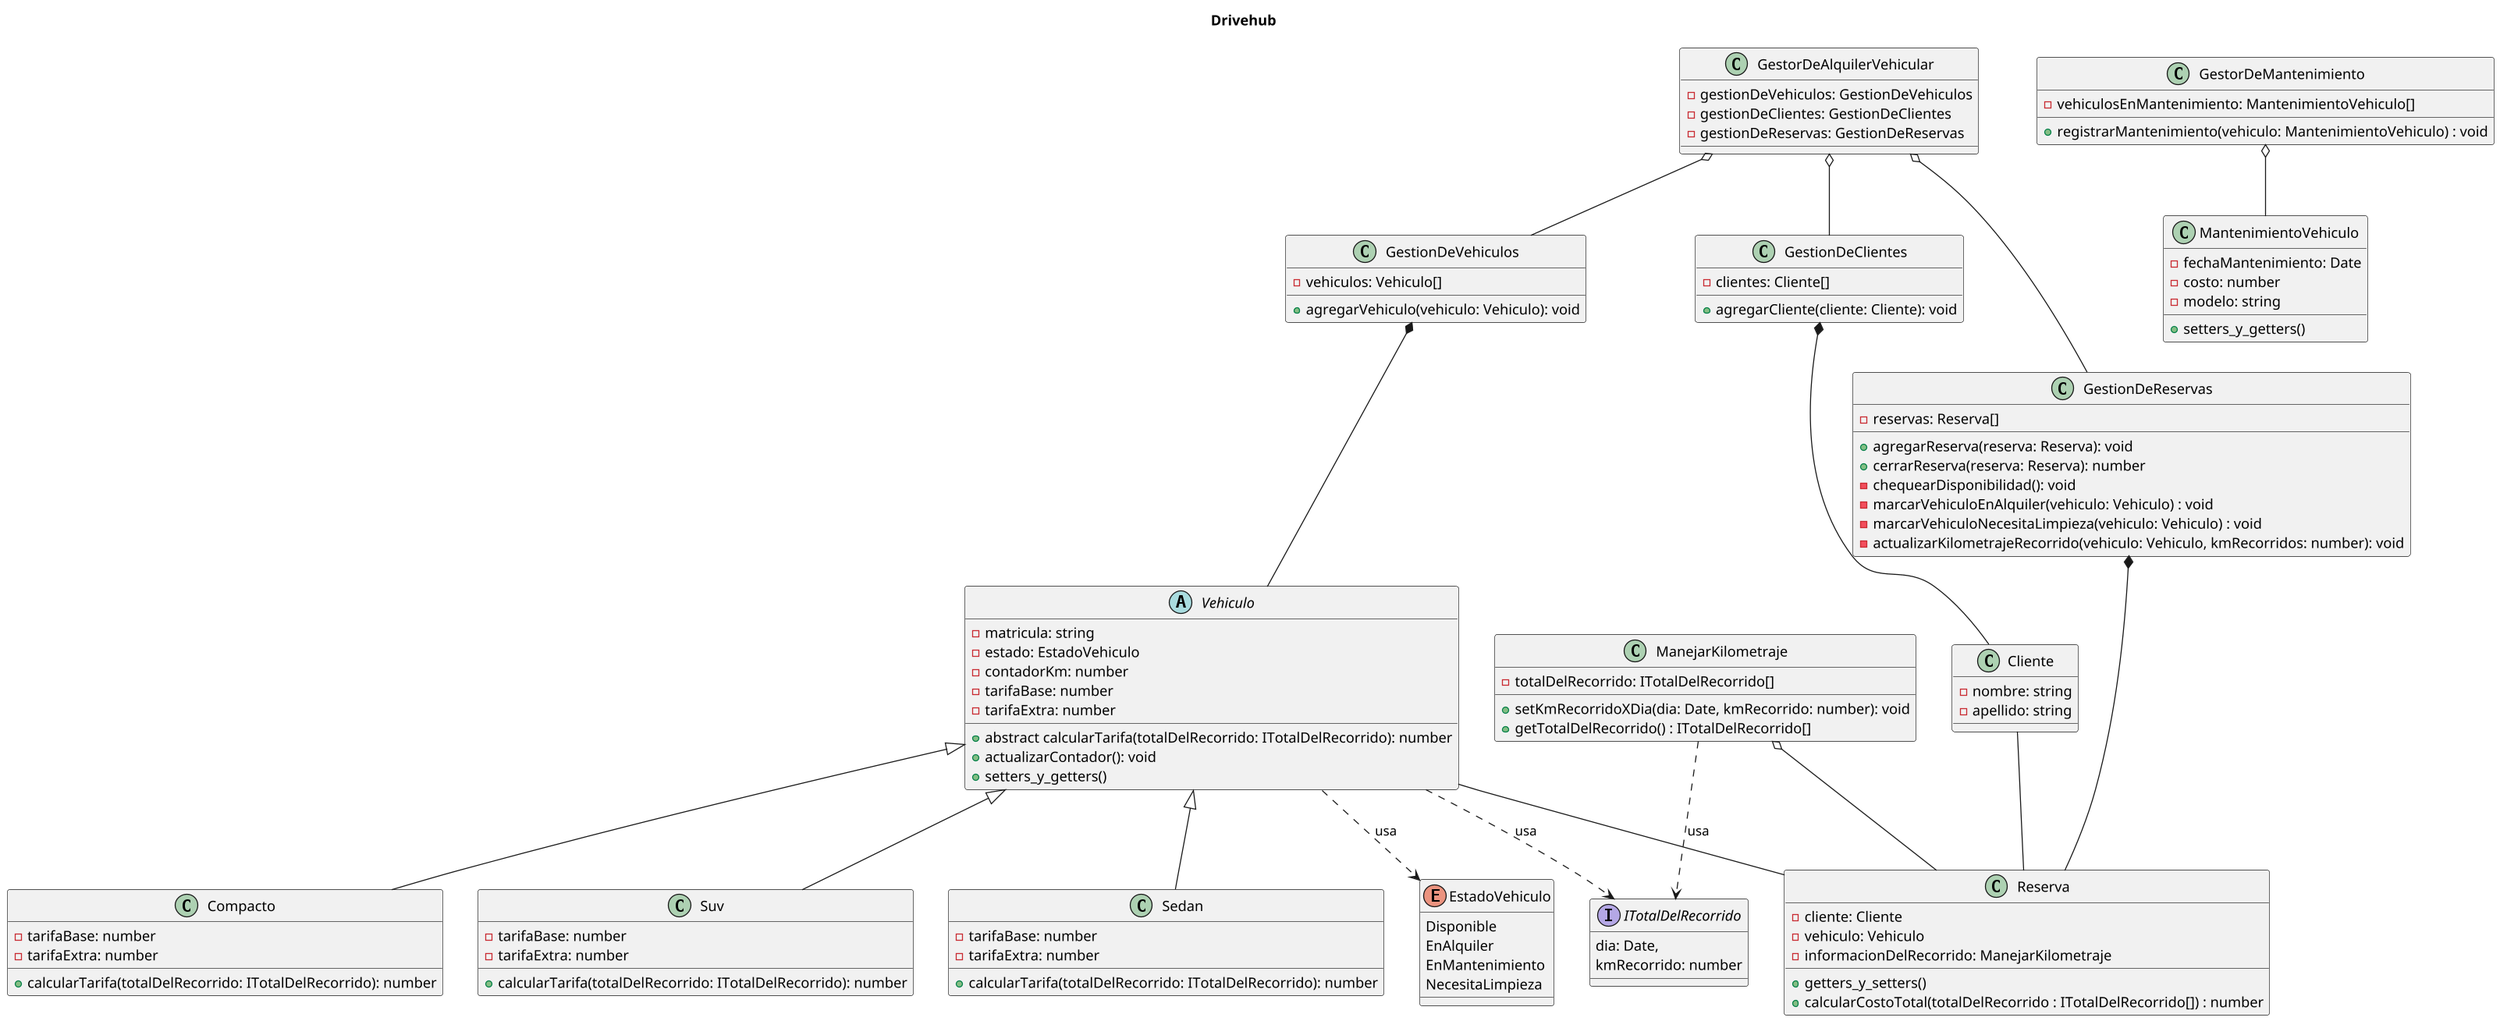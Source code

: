 @startuml TP

title "Drivehub"
scale 1.3

enum EstadoVehiculo {
   Disponible
   EnAlquiler
   EnMantenimiento
   NecesitaLimpieza
}

interface ITotalDelRecorrido{
   dia: Date,
   kmRecorrido: number
}

' Vehiculos
abstract class Vehiculo{
   -matricula: string
   -estado: EstadoVehiculo
   -contadorKm: number
   -tarifaBase: number
   -tarifaExtra: number

   + abstract calcularTarifa(totalDelRecorrido: ITotalDelRecorrido): number
   + actualizarContador(): void
   + setters_y_getters()
}

class Compacto{
   -tarifaBase: number
   -tarifaExtra: number
   + calcularTarifa(totalDelRecorrido: ITotalDelRecorrido): number
}

class Suv{
   -tarifaBase: number
   -tarifaExtra: number
   + calcularTarifa(totalDelRecorrido: ITotalDelRecorrido): number
}

class Sedan{
   -tarifaBase: number
   -tarifaExtra: number
   + calcularTarifa(totalDelRecorrido: ITotalDelRecorrido): number
}

Vehiculo <|-- Compacto
Vehiculo <|-- Sedan
Vehiculo <|-- Suv

' Clientes
class Cliente{
   -nombre: string
   -apellido: string
}

class GestionDeClientes{
   - clientes: Cliente[]
   + agregarCliente(cliente: Cliente): void
}

GestionDeClientes *-- Cliente

' Reservas
class Reserva{
   -cliente: Cliente
   -vehiculo: Vehiculo
   -informacionDelRecorrido: ManejarKilometraje
   
   + getters_y_setters()
   + calcularCostoTotal(totalDelRecorrido : ITotalDelRecorrido[]) : number
}

' //Crear la interface y aclarar que duelve el getTotalDelRecorrido
class ManejarKilometraje{
   - totalDelRecorrido: ITotalDelRecorrido[]
   + setKmRecorridoXDia(dia: Date, kmRecorrido: number): void
   + getTotalDelRecorrido() : ITotalDelRecorrido[]
}

class GestionDeReservas{
   -reservas: Reserva[]
   +agregarReserva(reserva: Reserva): void
   +cerrarReserva(reserva: Reserva): number
   -chequearDisponibilidad(): void
   - marcarVehiculoEnAlquiler(vehiculo: Vehiculo) : void
   - marcarVehiculoNecesitaLimpieza(vehiculo: Vehiculo) : void
   - actualizarKilometrajeRecorrido(vehiculo: Vehiculo, kmRecorridos: number): void
}

GestionDeReservas *-- Reserva
ManejarKilometraje o-- Reserva

Cliente -- Reserva
Vehiculo -- Reserva

' Vehiculos gestion
class GestionDeVehiculos{
   - vehiculos: Vehiculo[]
   + agregarVehiculo(vehiculo: Vehiculo): void
}

GestionDeVehiculos *-- Vehiculo

' Gestor principal
class GestorDeAlquilerVehicular{
   - gestionDeVehiculos: GestionDeVehiculos
   - gestionDeClientes: GestionDeClientes
   - gestionDeReservas: GestionDeReservas
}

GestorDeAlquilerVehicular o-- GestionDeVehiculos
GestorDeAlquilerVehicular o-- GestionDeReservas
GestorDeAlquilerVehicular o-- GestionDeClientes

' Mantenimiento
class MantenimientoVehiculo{
   -fechaMantenimiento: Date
   -costo: number
   -modelo: string
   + setters_y_getters()
}

class GestorDeMantenimiento{
   - vehiculosEnMantenimiento: MantenimientoVehiculo[]
   + registrarMantenimiento(vehiculo: MantenimientoVehiculo) : void
}

GestorDeMantenimiento o-- MantenimientoVehiculo
Vehiculo ..> EstadoVehiculo : usa
Vehiculo ..> ITotalDelRecorrido : usa
ManejarKilometraje ..> ITotalDelRecorrido : usa



' Dep
